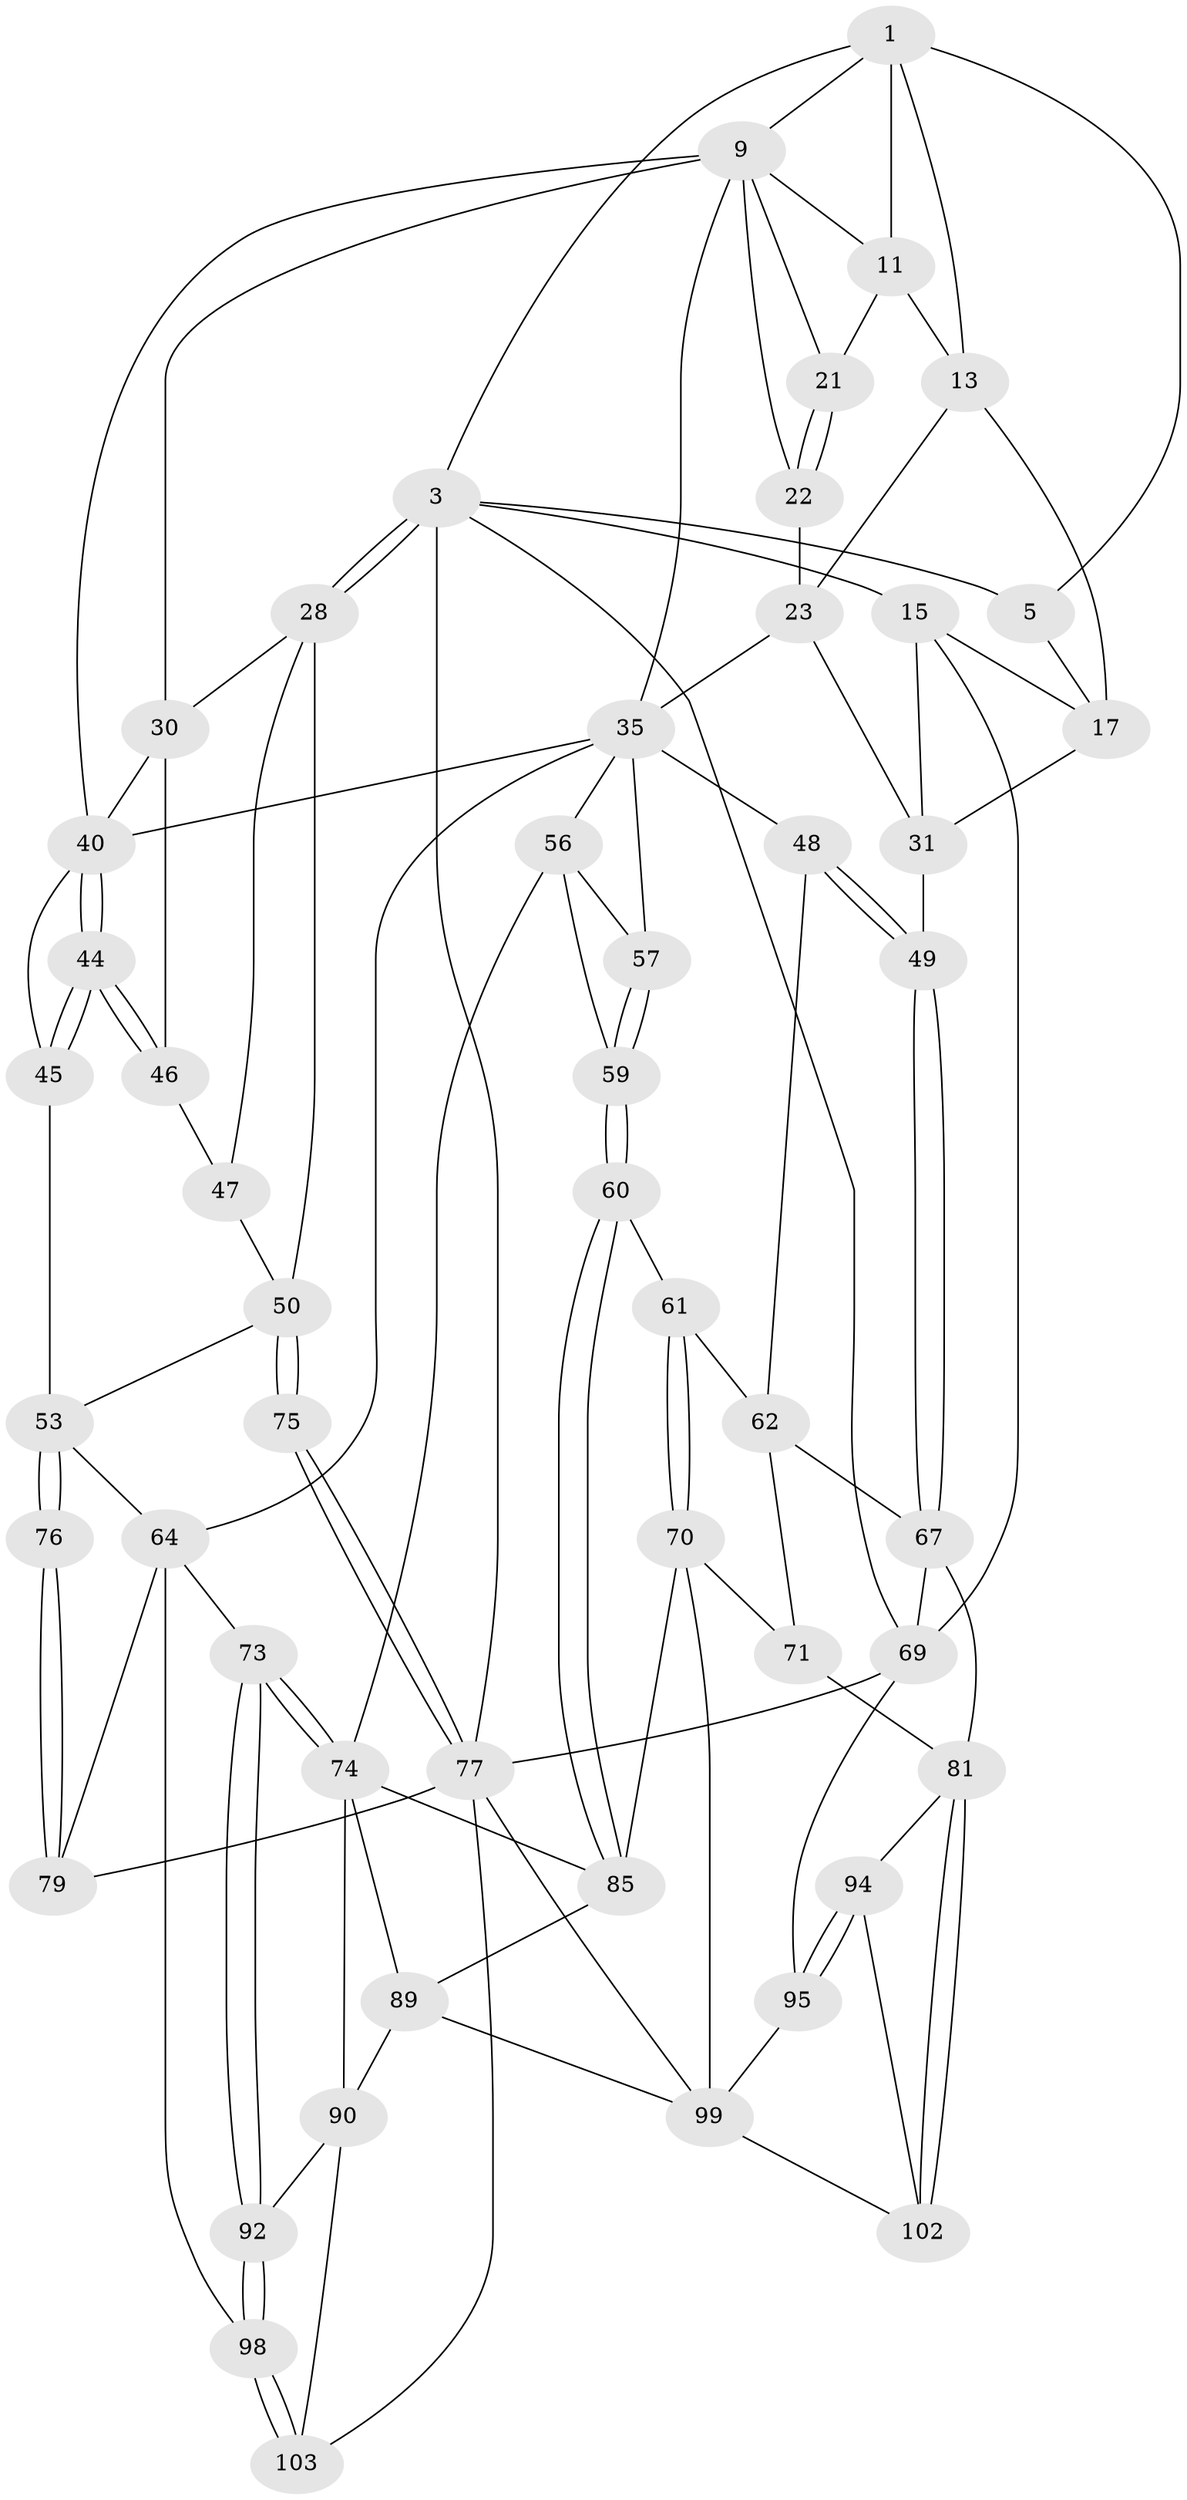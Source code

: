 // original degree distribution, {3: 0.028846153846153848, 5: 0.49038461538461536, 6: 0.2403846153846154, 4: 0.2403846153846154}
// Generated by graph-tools (version 1.1) at 2025/21/03/04/25 18:21:21]
// undirected, 52 vertices, 120 edges
graph export_dot {
graph [start="1"]
  node [color=gray90,style=filled];
  1 [pos="+0.40080996375503875+0",super="+2+6"];
  3 [pos="+1+0",super="+4"];
  5 [pos="+0.3582864252587578+0",super="+8"];
  9 [pos="+0.7079206598813209+0.12491151997805926",super="+25+10"];
  11 [pos="+0.4697476140722367+0.12887187200521405",super="+12"];
  13 [pos="+0.29904134623418116+0.22517001484695995",super="+19"];
  15 [pos="+0+0",super="+16+33"];
  17 [pos="+0.10475109644449875+0.2152462084663765",super="+18"];
  21 [pos="+0.5119176562221442+0.23945089606465786"];
  22 [pos="+0.3927057870383059+0.3542355354381974",super="+24"];
  23 [pos="+0.2848752064512953+0.32282002496585827",super="+34"];
  28 [pos="+1+0.32229861961587525",super="+29"];
  30 [pos="+0.959315456781052+0.33577438240026597",super="+39"];
  31 [pos="+0.005372292631510426+0.442276060088093",super="+32"];
  35 [pos="+0.5425538940859721+0.5194553456868483",super="+36+43"];
  40 [pos="+0.7905305208544681+0.4521461669332407",super="+41"];
  44 [pos="+0.8207894260320414+0.6061399958692014"];
  45 [pos="+0.7983797258753998+0.6278071242492863"];
  46 [pos="+0.8869559195623476+0.5782621438861907"];
  47 [pos="+0.9046058820408257+0.5844648238740708"];
  48 [pos="+0.19430183195448553+0.6517781726733526",super="+58"];
  49 [pos="+0.15933453592445598+0.6667351232070313"];
  50 [pos="+1+0.6138059976971056",super="+51"];
  53 [pos="+0.8795715390450742+0.7451453650621892",super="+54"];
  56 [pos="+0.5277351704160392+0.7380803981414772",super="+72"];
  57 [pos="+0.434302352802154+0.6822891748539827"];
  59 [pos="+0.4322367996732768+0.7828278815788597"];
  60 [pos="+0.4306618144517195+0.7839196471498701"];
  61 [pos="+0.355421807796628+0.7489261137605525"];
  62 [pos="+0.3530601636654183+0.7388949499342479",super="+66"];
  64 [pos="+0.7040854732274459+0.8097333014837149",super="+97+65"];
  67 [pos="+0.16084737622368347+0.703584737436338",super="+68"];
  69 [pos="+0+0.8882589926102824",super="+96"];
  70 [pos="+0.31695637361170037+0.7981877934958844",super="+87"];
  71 [pos="+0.17975409311942847+0.7165602937447054",super="+80"];
  73 [pos="+0.5543762297063284+0.8496443719697317"];
  74 [pos="+0.5335067786046018+0.8317664536810272",super="+83"];
  75 [pos="+1+0.7844605292719771"];
  76 [pos="+0.8663363902195753+0.8563235903762566"];
  77 [pos="+1+1",super="+78"];
  79 [pos="+0.9280681451007439+1"];
  81 [pos="+0.23073965592278875+0.8996524326651859",super="+82"];
  85 [pos="+0.4294458249959612+0.7899681649581537",super="+86"];
  89 [pos="+0.41836027593479513+0.8803176653337342",super="+91"];
  90 [pos="+0.4568804010901884+0.9202148719822533",super="+93"];
  92 [pos="+0.5579541819693018+0.8680479677428349"];
  94 [pos="+0.08324994203622499+0.9229258512691398"];
  95 [pos="+0+1"];
  98 [pos="+0.6659182560962438+0.8968569180074112"];
  99 [pos="+0.3988555695176777+1",super="+100"];
  102 [pos="+0.22885365491741813+0.9094501059764014"];
  103 [pos="+0.6352001136496596+1"];
  1 -- 3;
  1 -- 9;
  1 -- 11;
  1 -- 13;
  1 -- 5;
  3 -- 28;
  3 -- 28;
  3 -- 77;
  3 -- 5;
  3 -- 15;
  3 -- 69;
  5 -- 17;
  9 -- 35;
  9 -- 30;
  9 -- 11;
  9 -- 21;
  9 -- 22 [weight=2];
  9 -- 40;
  11 -- 13;
  11 -- 21;
  13 -- 17;
  13 -- 23;
  15 -- 17;
  15 -- 31;
  15 -- 69;
  17 -- 31;
  21 -- 22;
  21 -- 22;
  22 -- 23;
  23 -- 31;
  23 -- 35;
  28 -- 50;
  28 -- 30;
  28 -- 47;
  30 -- 40;
  30 -- 46;
  31 -- 49;
  35 -- 48 [weight=2];
  35 -- 57;
  35 -- 40;
  35 -- 64;
  35 -- 56;
  40 -- 44;
  40 -- 44;
  40 -- 45;
  44 -- 45;
  44 -- 45;
  44 -- 46;
  44 -- 46;
  45 -- 53;
  46 -- 47;
  47 -- 50;
  48 -- 49;
  48 -- 49;
  48 -- 62;
  49 -- 67;
  49 -- 67;
  50 -- 75 [weight=2];
  50 -- 75;
  50 -- 53;
  53 -- 76 [weight=2];
  53 -- 76;
  53 -- 64;
  56 -- 57;
  56 -- 74;
  56 -- 59;
  57 -- 59;
  57 -- 59;
  59 -- 60;
  59 -- 60;
  60 -- 61;
  60 -- 85;
  60 -- 85;
  61 -- 62;
  61 -- 70;
  61 -- 70;
  62 -- 67;
  62 -- 71;
  64 -- 98;
  64 -- 79;
  64 -- 73;
  67 -- 69;
  67 -- 81;
  69 -- 77;
  69 -- 95;
  70 -- 71 [weight=2];
  70 -- 99;
  70 -- 85;
  71 -- 81;
  73 -- 74;
  73 -- 74;
  73 -- 92;
  73 -- 92;
  74 -- 89;
  74 -- 85;
  74 -- 90;
  75 -- 77;
  75 -- 77;
  76 -- 79;
  76 -- 79;
  77 -- 99;
  77 -- 79;
  77 -- 103;
  81 -- 102;
  81 -- 102;
  81 -- 94;
  85 -- 89;
  89 -- 90;
  89 -- 99;
  90 -- 92;
  90 -- 103;
  92 -- 98;
  92 -- 98;
  94 -- 95;
  94 -- 95;
  94 -- 102;
  95 -- 99;
  98 -- 103;
  98 -- 103;
  99 -- 102;
}
